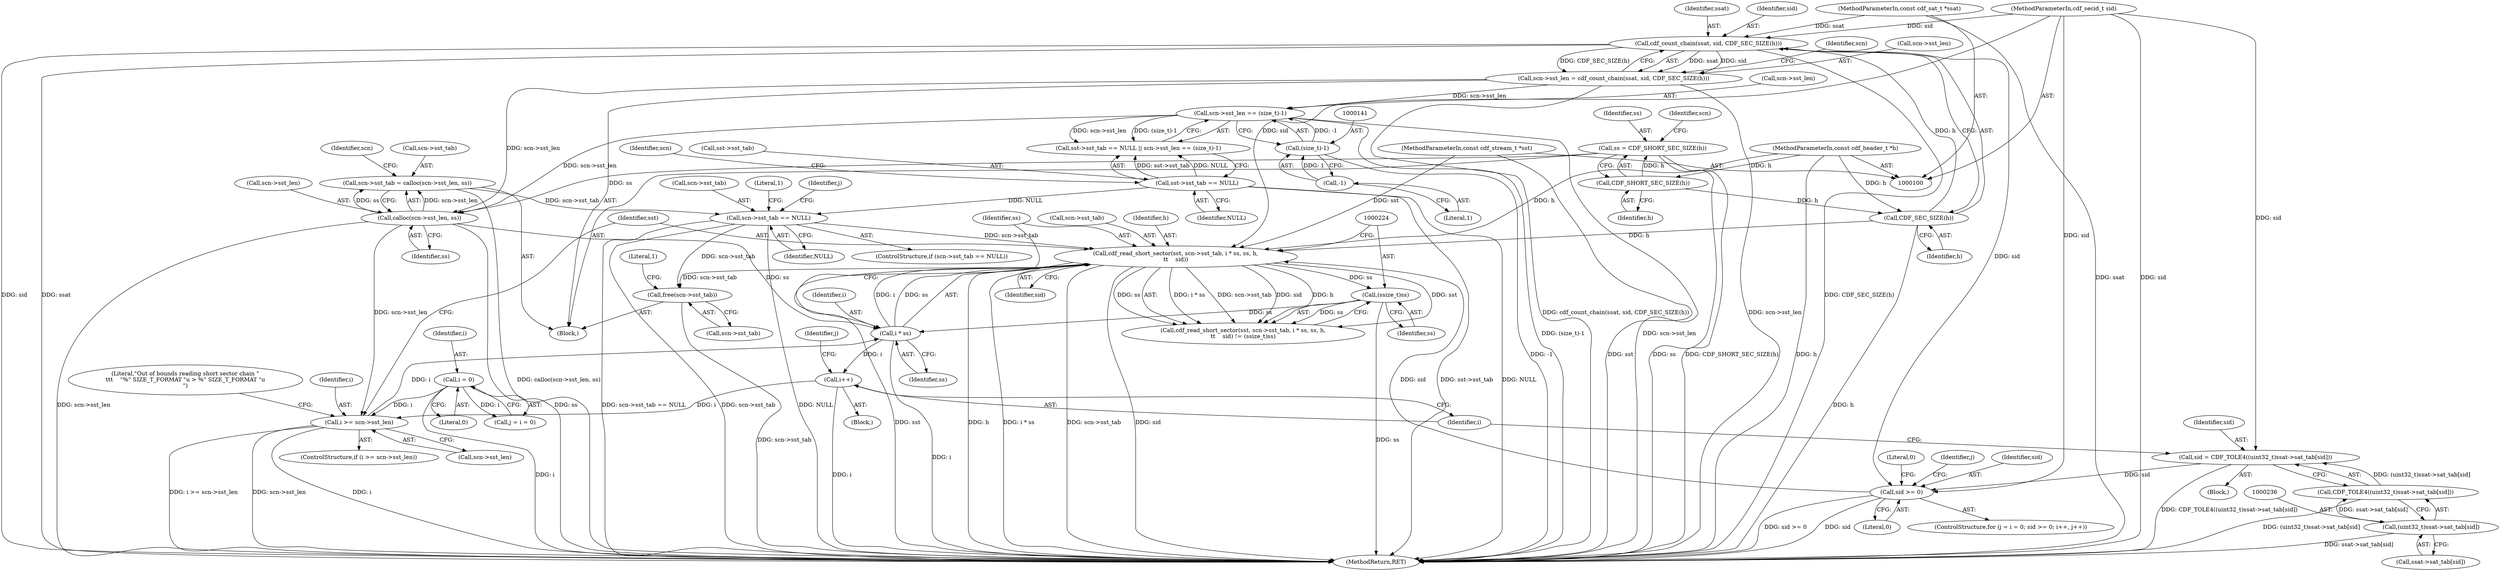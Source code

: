 digraph "0_file_1aec04dbf8a24b8a6ba64c4f74efa0628e36db0b_1@API" {
"1000245" [label="(Call,free(scn->sst_tab))"];
"1000212" [label="(Call,cdf_read_short_sector(sst, scn->sst_tab, i * ss, ss, h,\n\t\t    sid))"];
"1000103" [label="(MethodParameterIn,const cdf_stream_t *sst)"];
"1000157" [label="(Call,scn->sst_tab == NULL)"];
"1000147" [label="(Call,scn->sst_tab = calloc(scn->sst_len, ss))"];
"1000151" [label="(Call,calloc(scn->sst_len, ss))"];
"1000115" [label="(Call,scn->sst_len = cdf_count_chain(ssat, sid, CDF_SEC_SIZE(h)))"];
"1000119" [label="(Call,cdf_count_chain(ssat, sid, CDF_SEC_SIZE(h)))"];
"1000102" [label="(MethodParameterIn,const cdf_sat_t *ssat)"];
"1000104" [label="(MethodParameterIn,cdf_secid_t sid)"];
"1000122" [label="(Call,CDF_SEC_SIZE(h))"];
"1000111" [label="(Call,CDF_SHORT_SEC_SIZE(h))"];
"1000101" [label="(MethodParameterIn,const cdf_header_t *h)"];
"1000136" [label="(Call,scn->sst_len == (size_t)-1)"];
"1000140" [label="(Call,(size_t)-1)"];
"1000142" [label="(Call,-1)"];
"1000109" [label="(Call,ss = CDF_SHORT_SEC_SIZE(h))"];
"1000131" [label="(Call,sst->sst_tab == NULL)"];
"1000217" [label="(Call,i * ss)"];
"1000192" [label="(Call,i >= scn->sst_len)"];
"1000168" [label="(Call,i = 0)"];
"1000175" [label="(Call,i++)"];
"1000223" [label="(Call,(ssize_t)ss)"];
"1000171" [label="(Call,sid >= 0)"];
"1000232" [label="(Call,sid = CDF_TOLE4((uint32_t)ssat->sat_tab[sid]))"];
"1000234" [label="(Call,CDF_TOLE4((uint32_t)ssat->sat_tab[sid]))"];
"1000235" [label="(Call,(uint32_t)ssat->sat_tab[sid])"];
"1000136" [label="(Call,scn->sst_len == (size_t)-1)"];
"1000200" [label="(Literal,\"Out of bounds reading short sector chain \"\n\t\t\t    \"%\" SIZE_T_FORMAT \"u > %\" SIZE_T_FORMAT \"u\n\")"];
"1000171" [label="(Call,sid >= 0)"];
"1000232" [label="(Call,sid = CDF_TOLE4((uint32_t)ssat->sat_tab[sid]))"];
"1000161" [label="(Identifier,NULL)"];
"1000191" [label="(ControlStructure,if (i >= scn->sst_len))"];
"1000103" [label="(MethodParameterIn,const cdf_stream_t *sst)"];
"1000243" [label="(Literal,0)"];
"1000147" [label="(Call,scn->sst_tab = calloc(scn->sst_len, ss))"];
"1000219" [label="(Identifier,ss)"];
"1000168" [label="(Call,i = 0)"];
"1000117" [label="(Identifier,scn)"];
"1000157" [label="(Call,scn->sst_tab == NULL)"];
"1000220" [label="(Identifier,ss)"];
"1000140" [label="(Call,(size_t)-1)"];
"1000212" [label="(Call,cdf_read_short_sector(sst, scn->sst_tab, i * ss, ss, h,\n\t\t    sid))"];
"1000137" [label="(Call,scn->sst_len)"];
"1000173" [label="(Literal,0)"];
"1000156" [label="(ControlStructure,if (scn->sst_tab == NULL))"];
"1000130" [label="(Call,sst->sst_tab == NULL || scn->sst_len == (size_t)-1)"];
"1000109" [label="(Call,ss = CDF_SHORT_SEC_SIZE(h))"];
"1000222" [label="(Identifier,sid)"];
"1000213" [label="(Identifier,sst)"];
"1000104" [label="(MethodParameterIn,cdf_secid_t sid)"];
"1000101" [label="(MethodParameterIn,const cdf_header_t *h)"];
"1000116" [label="(Call,scn->sst_len)"];
"1000245" [label="(Call,free(scn->sst_tab))"];
"1000119" [label="(Call,cdf_count_chain(ssat, sid, CDF_SEC_SIZE(h)))"];
"1000164" [label="(Literal,1)"];
"1000170" [label="(Literal,0)"];
"1000246" [label="(Call,scn->sst_tab)"];
"1000123" [label="(Identifier,h)"];
"1000110" [label="(Identifier,ss)"];
"1000233" [label="(Identifier,sid)"];
"1000192" [label="(Call,i >= scn->sst_len)"];
"1000218" [label="(Identifier,i)"];
"1000122" [label="(Call,CDF_SEC_SIZE(h))"];
"1000102" [label="(MethodParameterIn,const cdf_sat_t *ssat)"];
"1000182" [label="(Identifier,j)"];
"1000172" [label="(Identifier,sid)"];
"1000112" [label="(Identifier,h)"];
"1000107" [label="(Block,)"];
"1000225" [label="(Identifier,ss)"];
"1000223" [label="(Call,(ssize_t)ss)"];
"1000211" [label="(Call,cdf_read_short_sector(sst, scn->sst_tab, i * ss, ss, h,\n\t\t    sid) != (ssize_t)ss)"];
"1000126" [label="(Identifier,scn)"];
"1000159" [label="(Identifier,scn)"];
"1000167" [label="(Identifier,j)"];
"1000214" [label="(Call,scn->sst_tab)"];
"1000138" [label="(Identifier,scn)"];
"1000120" [label="(Identifier,ssat)"];
"1000169" [label="(Identifier,i)"];
"1000178" [label="(Identifier,j)"];
"1000148" [label="(Call,scn->sst_tab)"];
"1000166" [label="(Call,j = i = 0)"];
"1000151" [label="(Call,calloc(scn->sst_len, ss))"];
"1000111" [label="(Call,CDF_SHORT_SEC_SIZE(h))"];
"1000131" [label="(Call,sst->sst_tab == NULL)"];
"1000115" [label="(Call,scn->sst_len = cdf_count_chain(ssat, sid, CDF_SEC_SIZE(h)))"];
"1000252" [label="(MethodReturn,RET)"];
"1000234" [label="(Call,CDF_TOLE4((uint32_t)ssat->sat_tab[sid]))"];
"1000165" [label="(ControlStructure,for (j = i = 0; sid >= 0; i++, j++))"];
"1000194" [label="(Call,scn->sst_len)"];
"1000135" [label="(Identifier,NULL)"];
"1000176" [label="(Identifier,i)"];
"1000143" [label="(Literal,1)"];
"1000179" [label="(Block,)"];
"1000235" [label="(Call,(uint32_t)ssat->sat_tab[sid])"];
"1000158" [label="(Call,scn->sst_tab)"];
"1000174" [label="(Block,)"];
"1000155" [label="(Identifier,ss)"];
"1000221" [label="(Identifier,h)"];
"1000121" [label="(Identifier,sid)"];
"1000237" [label="(Call,ssat->sat_tab[sid])"];
"1000217" [label="(Call,i * ss)"];
"1000175" [label="(Call,i++)"];
"1000142" [label="(Call,-1)"];
"1000193" [label="(Identifier,i)"];
"1000251" [label="(Literal,1)"];
"1000152" [label="(Call,scn->sst_len)"];
"1000132" [label="(Call,sst->sst_tab)"];
"1000245" -> "1000107"  [label="AST: "];
"1000245" -> "1000246"  [label="CFG: "];
"1000246" -> "1000245"  [label="AST: "];
"1000251" -> "1000245"  [label="CFG: "];
"1000245" -> "1000252"  [label="DDG: scn->sst_tab"];
"1000212" -> "1000245"  [label="DDG: scn->sst_tab"];
"1000157" -> "1000245"  [label="DDG: scn->sst_tab"];
"1000212" -> "1000211"  [label="AST: "];
"1000212" -> "1000222"  [label="CFG: "];
"1000213" -> "1000212"  [label="AST: "];
"1000214" -> "1000212"  [label="AST: "];
"1000217" -> "1000212"  [label="AST: "];
"1000220" -> "1000212"  [label="AST: "];
"1000221" -> "1000212"  [label="AST: "];
"1000222" -> "1000212"  [label="AST: "];
"1000224" -> "1000212"  [label="CFG: "];
"1000212" -> "1000252"  [label="DDG: h"];
"1000212" -> "1000252"  [label="DDG: i * ss"];
"1000212" -> "1000252"  [label="DDG: scn->sst_tab"];
"1000212" -> "1000252"  [label="DDG: sid"];
"1000212" -> "1000252"  [label="DDG: sst"];
"1000212" -> "1000211"  [label="DDG: i * ss"];
"1000212" -> "1000211"  [label="DDG: scn->sst_tab"];
"1000212" -> "1000211"  [label="DDG: h"];
"1000212" -> "1000211"  [label="DDG: sst"];
"1000212" -> "1000211"  [label="DDG: ss"];
"1000212" -> "1000211"  [label="DDG: sid"];
"1000103" -> "1000212"  [label="DDG: sst"];
"1000157" -> "1000212"  [label="DDG: scn->sst_tab"];
"1000217" -> "1000212"  [label="DDG: i"];
"1000217" -> "1000212"  [label="DDG: ss"];
"1000122" -> "1000212"  [label="DDG: h"];
"1000101" -> "1000212"  [label="DDG: h"];
"1000171" -> "1000212"  [label="DDG: sid"];
"1000104" -> "1000212"  [label="DDG: sid"];
"1000212" -> "1000223"  [label="DDG: ss"];
"1000103" -> "1000100"  [label="AST: "];
"1000103" -> "1000252"  [label="DDG: sst"];
"1000157" -> "1000156"  [label="AST: "];
"1000157" -> "1000161"  [label="CFG: "];
"1000158" -> "1000157"  [label="AST: "];
"1000161" -> "1000157"  [label="AST: "];
"1000164" -> "1000157"  [label="CFG: "];
"1000167" -> "1000157"  [label="CFG: "];
"1000157" -> "1000252"  [label="DDG: scn->sst_tab == NULL"];
"1000157" -> "1000252"  [label="DDG: scn->sst_tab"];
"1000157" -> "1000252"  [label="DDG: NULL"];
"1000147" -> "1000157"  [label="DDG: scn->sst_tab"];
"1000131" -> "1000157"  [label="DDG: NULL"];
"1000147" -> "1000107"  [label="AST: "];
"1000147" -> "1000151"  [label="CFG: "];
"1000148" -> "1000147"  [label="AST: "];
"1000151" -> "1000147"  [label="AST: "];
"1000159" -> "1000147"  [label="CFG: "];
"1000147" -> "1000252"  [label="DDG: calloc(scn->sst_len, ss)"];
"1000151" -> "1000147"  [label="DDG: scn->sst_len"];
"1000151" -> "1000147"  [label="DDG: ss"];
"1000151" -> "1000155"  [label="CFG: "];
"1000152" -> "1000151"  [label="AST: "];
"1000155" -> "1000151"  [label="AST: "];
"1000151" -> "1000252"  [label="DDG: scn->sst_len"];
"1000151" -> "1000252"  [label="DDG: ss"];
"1000115" -> "1000151"  [label="DDG: scn->sst_len"];
"1000136" -> "1000151"  [label="DDG: scn->sst_len"];
"1000109" -> "1000151"  [label="DDG: ss"];
"1000151" -> "1000192"  [label="DDG: scn->sst_len"];
"1000151" -> "1000217"  [label="DDG: ss"];
"1000115" -> "1000107"  [label="AST: "];
"1000115" -> "1000119"  [label="CFG: "];
"1000116" -> "1000115"  [label="AST: "];
"1000119" -> "1000115"  [label="AST: "];
"1000126" -> "1000115"  [label="CFG: "];
"1000115" -> "1000252"  [label="DDG: cdf_count_chain(ssat, sid, CDF_SEC_SIZE(h))"];
"1000115" -> "1000252"  [label="DDG: scn->sst_len"];
"1000119" -> "1000115"  [label="DDG: ssat"];
"1000119" -> "1000115"  [label="DDG: sid"];
"1000119" -> "1000115"  [label="DDG: CDF_SEC_SIZE(h)"];
"1000115" -> "1000136"  [label="DDG: scn->sst_len"];
"1000119" -> "1000122"  [label="CFG: "];
"1000120" -> "1000119"  [label="AST: "];
"1000121" -> "1000119"  [label="AST: "];
"1000122" -> "1000119"  [label="AST: "];
"1000119" -> "1000252"  [label="DDG: sid"];
"1000119" -> "1000252"  [label="DDG: ssat"];
"1000119" -> "1000252"  [label="DDG: CDF_SEC_SIZE(h)"];
"1000102" -> "1000119"  [label="DDG: ssat"];
"1000104" -> "1000119"  [label="DDG: sid"];
"1000122" -> "1000119"  [label="DDG: h"];
"1000119" -> "1000171"  [label="DDG: sid"];
"1000102" -> "1000100"  [label="AST: "];
"1000102" -> "1000252"  [label="DDG: ssat"];
"1000104" -> "1000100"  [label="AST: "];
"1000104" -> "1000252"  [label="DDG: sid"];
"1000104" -> "1000171"  [label="DDG: sid"];
"1000104" -> "1000232"  [label="DDG: sid"];
"1000122" -> "1000123"  [label="CFG: "];
"1000123" -> "1000122"  [label="AST: "];
"1000122" -> "1000252"  [label="DDG: h"];
"1000111" -> "1000122"  [label="DDG: h"];
"1000101" -> "1000122"  [label="DDG: h"];
"1000111" -> "1000109"  [label="AST: "];
"1000111" -> "1000112"  [label="CFG: "];
"1000112" -> "1000111"  [label="AST: "];
"1000109" -> "1000111"  [label="CFG: "];
"1000111" -> "1000109"  [label="DDG: h"];
"1000101" -> "1000111"  [label="DDG: h"];
"1000101" -> "1000100"  [label="AST: "];
"1000101" -> "1000252"  [label="DDG: h"];
"1000136" -> "1000130"  [label="AST: "];
"1000136" -> "1000140"  [label="CFG: "];
"1000137" -> "1000136"  [label="AST: "];
"1000140" -> "1000136"  [label="AST: "];
"1000130" -> "1000136"  [label="CFG: "];
"1000136" -> "1000252"  [label="DDG: (size_t)-1"];
"1000136" -> "1000252"  [label="DDG: scn->sst_len"];
"1000136" -> "1000130"  [label="DDG: scn->sst_len"];
"1000136" -> "1000130"  [label="DDG: (size_t)-1"];
"1000140" -> "1000136"  [label="DDG: -1"];
"1000140" -> "1000142"  [label="CFG: "];
"1000141" -> "1000140"  [label="AST: "];
"1000142" -> "1000140"  [label="AST: "];
"1000140" -> "1000252"  [label="DDG: -1"];
"1000142" -> "1000140"  [label="DDG: 1"];
"1000142" -> "1000143"  [label="CFG: "];
"1000143" -> "1000142"  [label="AST: "];
"1000109" -> "1000107"  [label="AST: "];
"1000110" -> "1000109"  [label="AST: "];
"1000117" -> "1000109"  [label="CFG: "];
"1000109" -> "1000252"  [label="DDG: ss"];
"1000109" -> "1000252"  [label="DDG: CDF_SHORT_SEC_SIZE(h)"];
"1000131" -> "1000130"  [label="AST: "];
"1000131" -> "1000135"  [label="CFG: "];
"1000132" -> "1000131"  [label="AST: "];
"1000135" -> "1000131"  [label="AST: "];
"1000138" -> "1000131"  [label="CFG: "];
"1000130" -> "1000131"  [label="CFG: "];
"1000131" -> "1000252"  [label="DDG: sst->sst_tab"];
"1000131" -> "1000252"  [label="DDG: NULL"];
"1000131" -> "1000130"  [label="DDG: sst->sst_tab"];
"1000131" -> "1000130"  [label="DDG: NULL"];
"1000217" -> "1000219"  [label="CFG: "];
"1000218" -> "1000217"  [label="AST: "];
"1000219" -> "1000217"  [label="AST: "];
"1000220" -> "1000217"  [label="CFG: "];
"1000217" -> "1000252"  [label="DDG: i"];
"1000217" -> "1000175"  [label="DDG: i"];
"1000192" -> "1000217"  [label="DDG: i"];
"1000223" -> "1000217"  [label="DDG: ss"];
"1000192" -> "1000191"  [label="AST: "];
"1000192" -> "1000194"  [label="CFG: "];
"1000193" -> "1000192"  [label="AST: "];
"1000194" -> "1000192"  [label="AST: "];
"1000200" -> "1000192"  [label="CFG: "];
"1000213" -> "1000192"  [label="CFG: "];
"1000192" -> "1000252"  [label="DDG: scn->sst_len"];
"1000192" -> "1000252"  [label="DDG: i"];
"1000192" -> "1000252"  [label="DDG: i >= scn->sst_len"];
"1000168" -> "1000192"  [label="DDG: i"];
"1000175" -> "1000192"  [label="DDG: i"];
"1000168" -> "1000166"  [label="AST: "];
"1000168" -> "1000170"  [label="CFG: "];
"1000169" -> "1000168"  [label="AST: "];
"1000170" -> "1000168"  [label="AST: "];
"1000166" -> "1000168"  [label="CFG: "];
"1000168" -> "1000252"  [label="DDG: i"];
"1000168" -> "1000166"  [label="DDG: i"];
"1000175" -> "1000174"  [label="AST: "];
"1000175" -> "1000176"  [label="CFG: "];
"1000176" -> "1000175"  [label="AST: "];
"1000178" -> "1000175"  [label="CFG: "];
"1000175" -> "1000252"  [label="DDG: i"];
"1000223" -> "1000211"  [label="AST: "];
"1000223" -> "1000225"  [label="CFG: "];
"1000224" -> "1000223"  [label="AST: "];
"1000225" -> "1000223"  [label="AST: "];
"1000211" -> "1000223"  [label="CFG: "];
"1000223" -> "1000252"  [label="DDG: ss"];
"1000223" -> "1000211"  [label="DDG: ss"];
"1000171" -> "1000165"  [label="AST: "];
"1000171" -> "1000173"  [label="CFG: "];
"1000172" -> "1000171"  [label="AST: "];
"1000173" -> "1000171"  [label="AST: "];
"1000182" -> "1000171"  [label="CFG: "];
"1000243" -> "1000171"  [label="CFG: "];
"1000171" -> "1000252"  [label="DDG: sid"];
"1000171" -> "1000252"  [label="DDG: sid >= 0"];
"1000232" -> "1000171"  [label="DDG: sid"];
"1000232" -> "1000179"  [label="AST: "];
"1000232" -> "1000234"  [label="CFG: "];
"1000233" -> "1000232"  [label="AST: "];
"1000234" -> "1000232"  [label="AST: "];
"1000176" -> "1000232"  [label="CFG: "];
"1000232" -> "1000252"  [label="DDG: CDF_TOLE4((uint32_t)ssat->sat_tab[sid])"];
"1000234" -> "1000232"  [label="DDG: (uint32_t)ssat->sat_tab[sid]"];
"1000234" -> "1000235"  [label="CFG: "];
"1000235" -> "1000234"  [label="AST: "];
"1000234" -> "1000252"  [label="DDG: (uint32_t)ssat->sat_tab[sid]"];
"1000235" -> "1000234"  [label="DDG: ssat->sat_tab[sid]"];
"1000235" -> "1000237"  [label="CFG: "];
"1000236" -> "1000235"  [label="AST: "];
"1000237" -> "1000235"  [label="AST: "];
"1000235" -> "1000252"  [label="DDG: ssat->sat_tab[sid]"];
}
